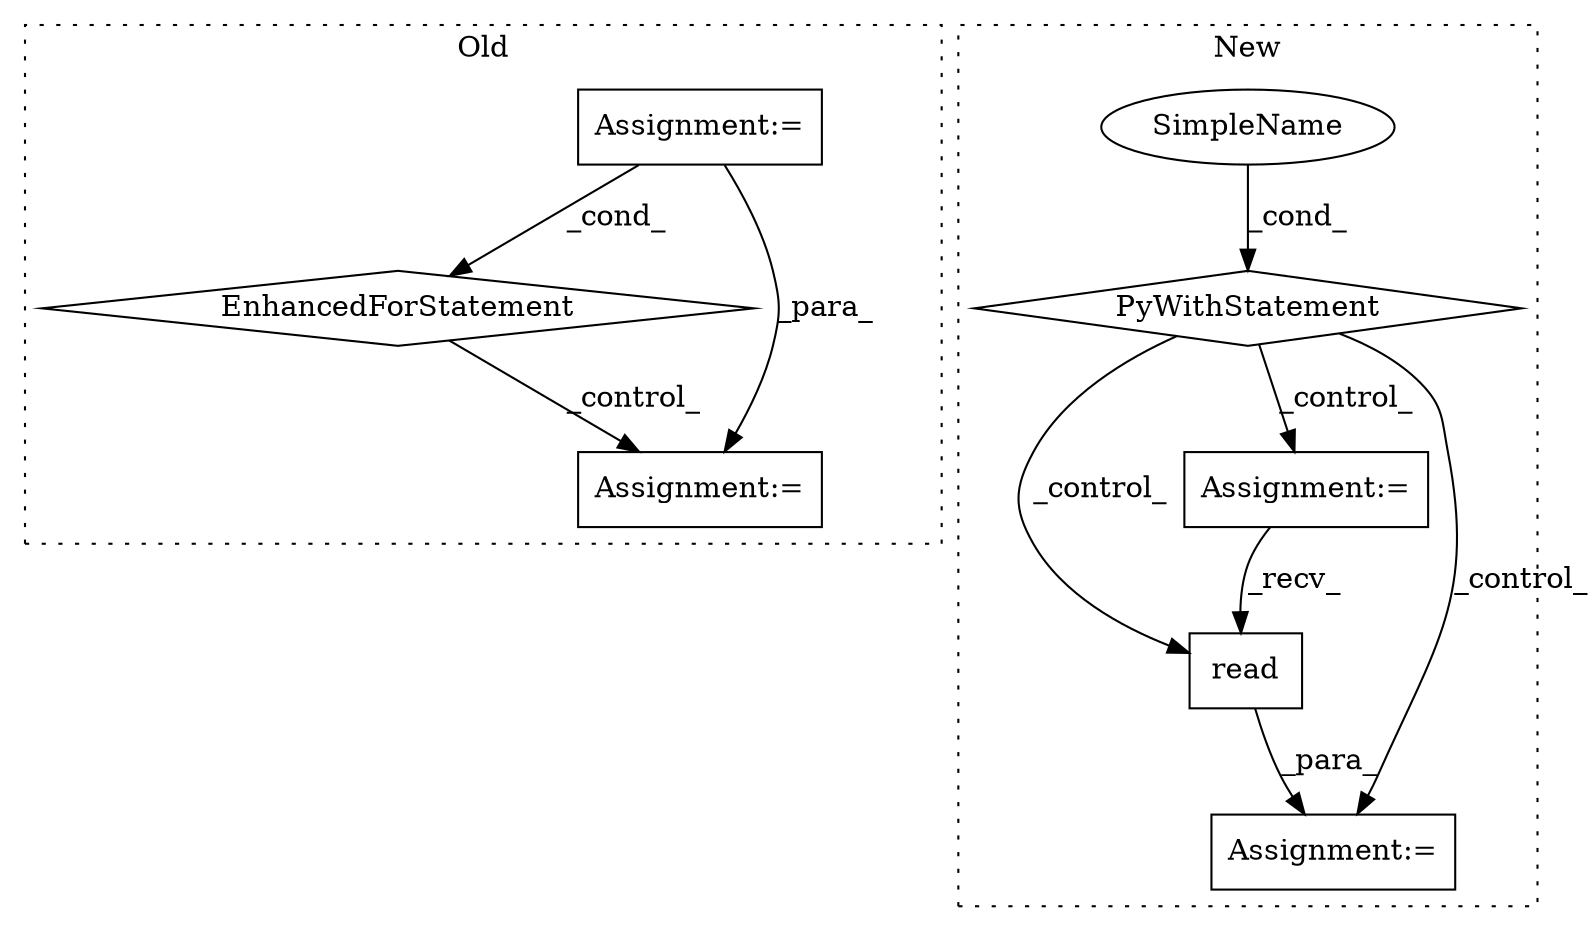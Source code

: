 digraph G {
subgraph cluster0 {
1 [label="EnhancedForStatement" a="70" s="2189,2301" l="53,2" shape="diamond"];
4 [label="Assignment:=" a="7" s="2189,2301" l="53,2" shape="box"];
8 [label="Assignment:=" a="7" s="2325" l="1" shape="box"];
label = "Old";
style="dotted";
}
subgraph cluster1 {
2 [label="read" a="32" s="2638" l="6" shape="box"];
3 [label="Assignment:=" a="7" s="2624" l="1" shape="box"];
5 [label="SimpleName" a="42" s="" l="" shape="ellipse"];
6 [label="PyWithStatement" a="104" s="2556,2597" l="10,2" shape="diamond"];
7 [label="Assignment:=" a="7" s="2611" l="1" shape="box"];
label = "New";
style="dotted";
}
1 -> 8 [label="_control_"];
2 -> 3 [label="_para_"];
4 -> 8 [label="_para_"];
4 -> 1 [label="_cond_"];
5 -> 6 [label="_cond_"];
6 -> 2 [label="_control_"];
6 -> 7 [label="_control_"];
6 -> 3 [label="_control_"];
7 -> 2 [label="_recv_"];
}